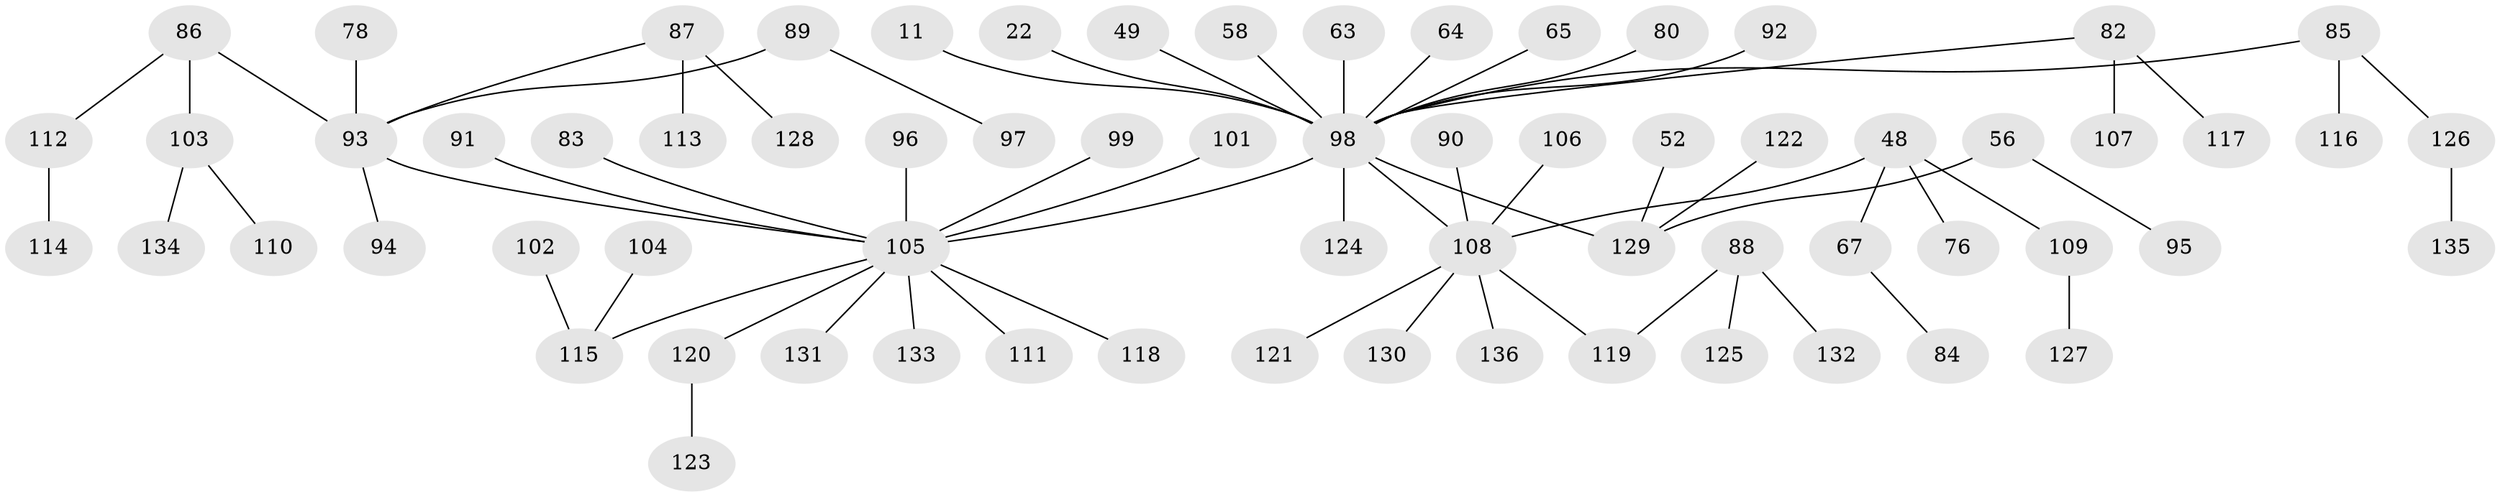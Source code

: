 // original degree distribution, {6: 0.014705882352941176, 7: 0.014705882352941176, 2: 0.25, 5: 0.029411764705882353, 3: 0.18382352941176472, 1: 0.47794117647058826, 4: 0.029411764705882353}
// Generated by graph-tools (version 1.1) at 2025/53/03/09/25 04:53:54]
// undirected, 68 vertices, 67 edges
graph export_dot {
graph [start="1"]
  node [color=gray90,style=filled];
  11;
  22;
  48;
  49;
  52;
  56;
  58;
  63;
  64;
  65;
  67;
  76;
  78;
  80;
  82 [super="+57+60"];
  83;
  84;
  85;
  86;
  87;
  88 [super="+62"];
  89 [super="+31"];
  90;
  91;
  92;
  93 [super="+41+46"];
  94;
  95;
  96;
  97;
  98 [super="+21+17+33+75+81"];
  99;
  101;
  102;
  103;
  104;
  105 [super="+24+40+100"];
  106;
  107;
  108 [super="+29+47+51+59+66"];
  109;
  110;
  111;
  112;
  113;
  114;
  115 [super="+26+50+79"];
  116;
  117;
  118;
  119 [super="+68"];
  120 [super="+42"];
  121;
  122;
  123;
  124;
  125;
  126;
  127;
  128;
  129 [super="+14+12+23"];
  130;
  131;
  132;
  133;
  134;
  135;
  136;
  11 -- 98;
  22 -- 98;
  48 -- 67;
  48 -- 76;
  48 -- 109;
  48 -- 108;
  49 -- 98;
  52 -- 129;
  56 -- 95;
  56 -- 129;
  58 -- 98;
  63 -- 98;
  64 -- 98;
  65 -- 98;
  67 -- 84;
  78 -- 93;
  80 -- 98;
  82 -- 117;
  82 -- 98;
  82 -- 107;
  83 -- 105;
  85 -- 116;
  85 -- 126;
  85 -- 98;
  86 -- 103;
  86 -- 112;
  86 -- 93;
  87 -- 113;
  87 -- 128;
  87 -- 93;
  88 -- 125;
  88 -- 132;
  88 -- 119;
  89 -- 97;
  89 -- 93;
  90 -- 108;
  91 -- 105;
  92 -- 98;
  93 -- 94;
  93 -- 105;
  96 -- 105;
  98 -- 129;
  98 -- 108;
  98 -- 105;
  98 -- 124;
  99 -- 105;
  101 -- 105;
  102 -- 115;
  103 -- 110;
  103 -- 134;
  104 -- 115;
  105 -- 120;
  105 -- 131;
  105 -- 133;
  105 -- 111;
  105 -- 115;
  105 -- 118;
  106 -- 108;
  108 -- 130;
  108 -- 121;
  108 -- 136;
  108 -- 119;
  109 -- 127;
  112 -- 114;
  120 -- 123;
  122 -- 129;
  126 -- 135;
}
